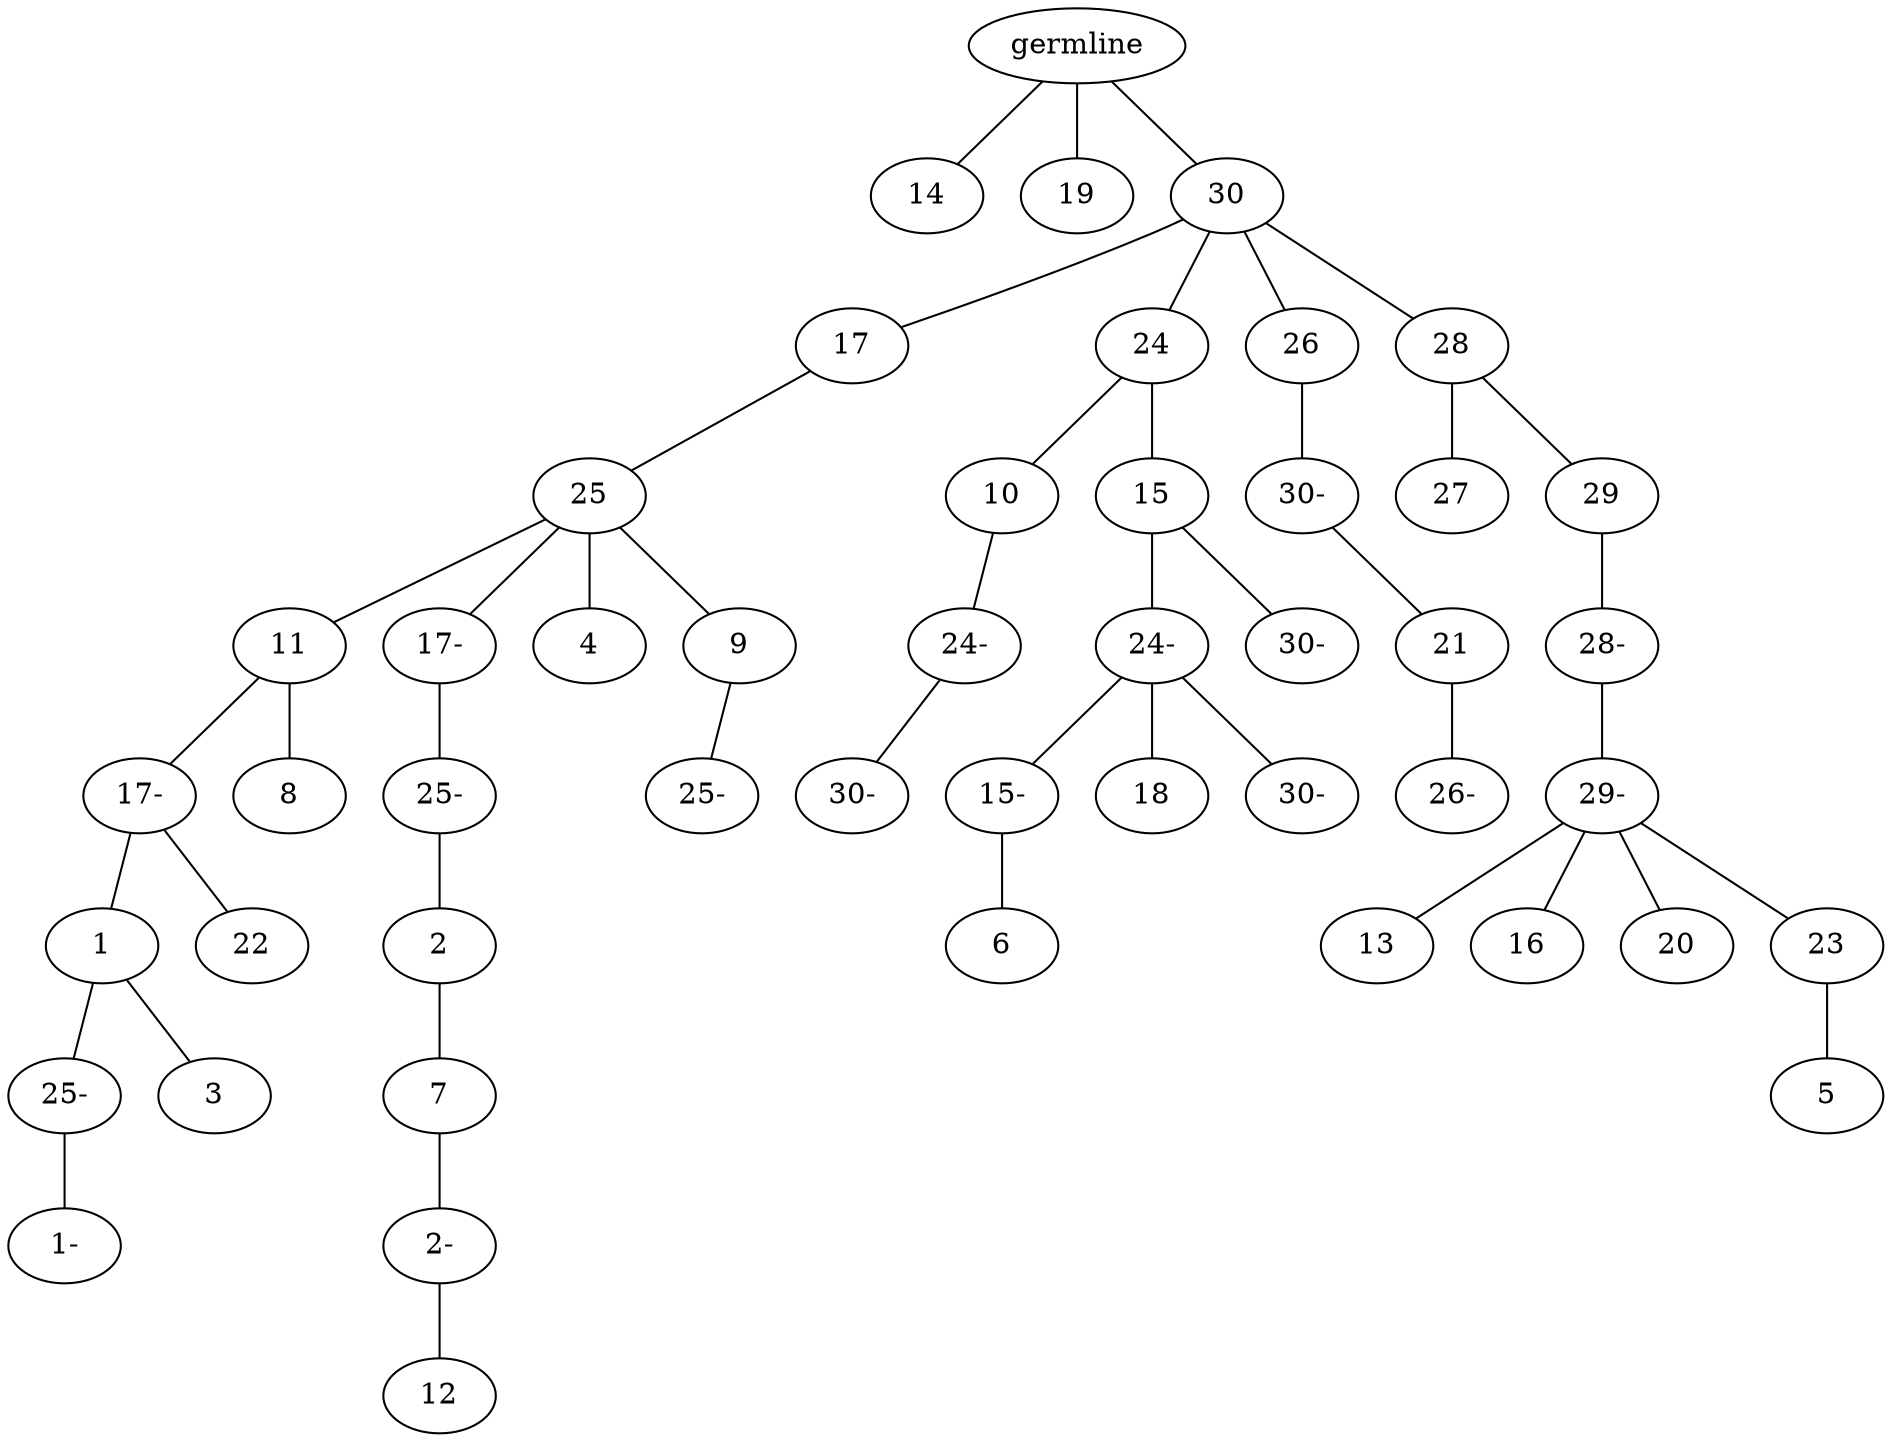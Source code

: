 graph tree {
    "140337156452464" [label="germline"];
    "140337156453040" [label="14"];
    "140337156453424" [label="19"];
    "140337156452416" [label="30"];
    "140337156427296" [label="17"];
    "140337156474336" [label="25"];
    "140337156473376" [label="11"];
    "140337156474912" [label="17-"];
    "140337156475008" [label="1"];
    "140337156475728" [label="25-"];
    "140337156476016" [label="1-"];
    "140337156475536" [label="3"];
    "140337156475248" [label="22"];
    "140337156474432" [label="8"];
    "140337156474000" [label="17-"];
    "140337156475152" [label="25-"];
    "140337156476064" [label="2"];
    "140337156476496" [label="7"];
    "140337156476688" [label="2-"];
    "140337156505952" [label="12"];
    "140337156473952" [label="4"];
    "140337156476448" [label="9"];
    "140337156474240" [label="25-"];
    "140337156475392" [label="24"];
    "140337156476640" [label="10"];
    "140337156474720" [label="24-"];
    "140337156476160" [label="30-"];
    "140337156473472" [label="15"];
    "140337156475824" [label="24-"];
    "140337156506480" [label="15-"];
    "140337156506096" [label="6"];
    "140337156505808" [label="18"];
    "140337156506576" [label="30-"];
    "140337156476880" [label="30-"];
    "140337156475056" [label="26"];
    "140337156476352" [label="30-"];
    "140337156507248" [label="21"];
    "140337156506528" [label="26-"];
    "140337156476112" [label="28"];
    "140337156506672" [label="27"];
    "140337156506912" [label="29"];
    "140337156474480" [label="28-"];
    "140337156473088" [label="29-"];
    "140337156472896" [label="13"];
    "140337156473664" [label="16"];
    "140337156473520" [label="20"];
    "140337156473184" [label="23"];
    "140337156473040" [label="5"];
    "140337156452464" -- "140337156453040";
    "140337156452464" -- "140337156453424";
    "140337156452464" -- "140337156452416";
    "140337156452416" -- "140337156427296";
    "140337156452416" -- "140337156475392";
    "140337156452416" -- "140337156475056";
    "140337156452416" -- "140337156476112";
    "140337156427296" -- "140337156474336";
    "140337156474336" -- "140337156473376";
    "140337156474336" -- "140337156474000";
    "140337156474336" -- "140337156473952";
    "140337156474336" -- "140337156476448";
    "140337156473376" -- "140337156474912";
    "140337156473376" -- "140337156474432";
    "140337156474912" -- "140337156475008";
    "140337156474912" -- "140337156475248";
    "140337156475008" -- "140337156475728";
    "140337156475008" -- "140337156475536";
    "140337156475728" -- "140337156476016";
    "140337156474000" -- "140337156475152";
    "140337156475152" -- "140337156476064";
    "140337156476064" -- "140337156476496";
    "140337156476496" -- "140337156476688";
    "140337156476688" -- "140337156505952";
    "140337156476448" -- "140337156474240";
    "140337156475392" -- "140337156476640";
    "140337156475392" -- "140337156473472";
    "140337156476640" -- "140337156474720";
    "140337156474720" -- "140337156476160";
    "140337156473472" -- "140337156475824";
    "140337156473472" -- "140337156476880";
    "140337156475824" -- "140337156506480";
    "140337156475824" -- "140337156505808";
    "140337156475824" -- "140337156506576";
    "140337156506480" -- "140337156506096";
    "140337156475056" -- "140337156476352";
    "140337156476352" -- "140337156507248";
    "140337156507248" -- "140337156506528";
    "140337156476112" -- "140337156506672";
    "140337156476112" -- "140337156506912";
    "140337156506912" -- "140337156474480";
    "140337156474480" -- "140337156473088";
    "140337156473088" -- "140337156472896";
    "140337156473088" -- "140337156473664";
    "140337156473088" -- "140337156473520";
    "140337156473088" -- "140337156473184";
    "140337156473184" -- "140337156473040";
}
